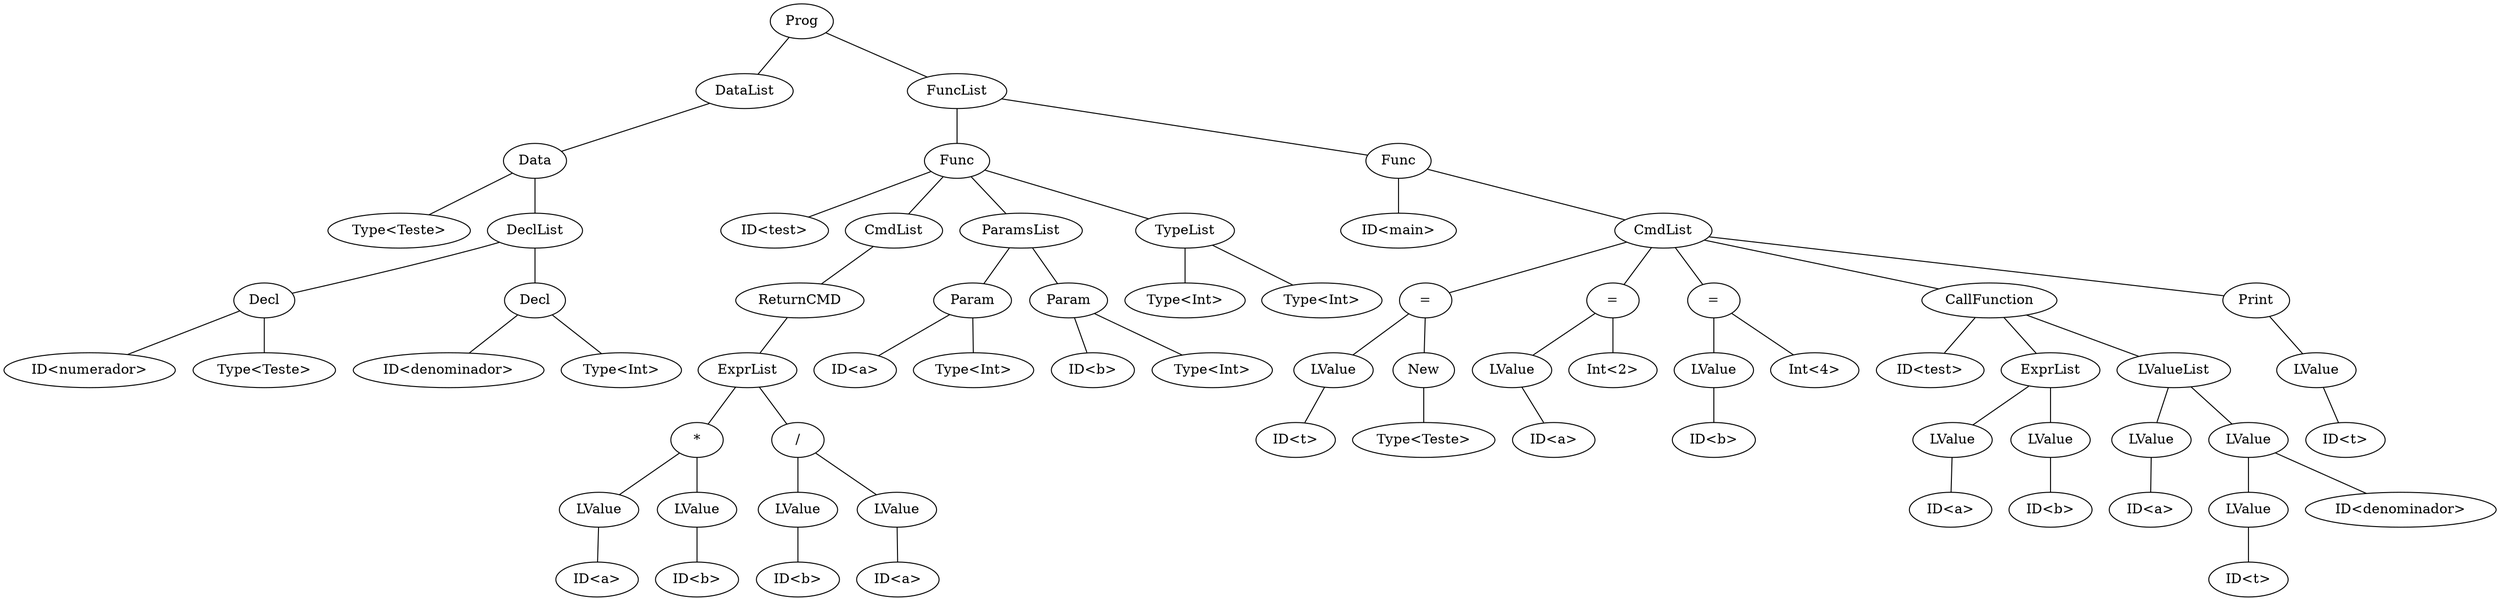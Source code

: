 graph program {
70 [label=Prog]
70--9
9 [label=DataList]
9--8
8 [label= "Data"]
8--7
7 [label="Type<Teste>"]
8--3
3 [label=DeclList]
3--2
2 [label="Decl"]
2--1
1 [label="ID<numerador>"]
2--0
0 [label="Type<Teste>"]
3--6
6 [label="Decl"]
6--5
5 [label="ID<denominador>"]
6--4
4 [label="Type<Int>"]
70--36
36 [label=FuncList]
36--35
35 [label="Func"]
35--34
34 [label="ID<test>"]
35--33
33 [label=CmdList]
33--32
32 [label="ReturnCMD"]
32--26
26 [label=ExprList]
26--25
25 [label= "*"]
25--22
22 [label="LValue"]
22--21
21 [label="ID<a>"]
25--24
24 [label="LValue"]
24--23
23 [label="ID<b>"]
26--31
31 [label= "/"]
31--28
28 [label="LValue"]
28--27
27 [label="ID<b>"]
31--30
30 [label="LValue"]
30--29
29 [label="ID<a>"]
35--14
14 [label="ParamsList"]
14--13
13 [label="Param"]
13--12
12 [label="ID<a>"]
13--11
11 [label="Type<Int>"]
14--17
17 [label="Param"]
17--16
16 [label="ID<b>"]
17--15
15 [label="Type<Int>"]
35--19
19 [label="TypeList"]
19--18
18 [label="Type<Int>"]
19--20
20 [label="Type<Int>"]
36--69
69 [label="Func"]
69--68
68 [label="ID<main>"]
69--42
42 [label=CmdList]
42--41
41 [label= "="]
41--38
38 [label="LValue"]
38--37
37 [label="ID<t>"]
41--40
40 [label= "New"]
40--39
39 [label="Type<Teste>"]
42--46
46 [label= "="]
46--44
44 [label="LValue"]
44--43
43 [label="ID<a>"]
46--45
45 [label="Int<2>"]
42--50
50 [label= "="]
50--48
48 [label="LValue"]
48--47
47 [label="ID<b>"]
50--49
49 [label="Int<4>"]
42--64
64 [label= "CallFunction"]
64--63
63 [label="ID<test>"]
64--53
53 [label=ExprList]
53--52
52 [label="LValue"]
52--51
51 [label="ID<a>"]
53--55
55 [label="LValue"]
55--54
54 [label="ID<b>"]
64--58
58 [label=LValueList]
58--57
57 [label="LValue"]
57--56
56 [label="ID<a>"]
58--62
62 [label="LValue"]
62--60
60 [label="LValue"]
60--59
59 [label="ID<t>"]
62--61
61 [label="ID<denominador>"]
42--67
67 [label="Print"]
67--66
66 [label="LValue"]
66--65
65 [label="ID<t>"]
}
